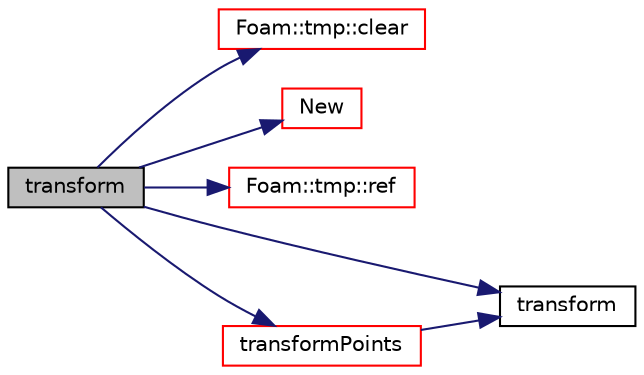 digraph "transform"
{
  bgcolor="transparent";
  edge [fontname="Helvetica",fontsize="10",labelfontname="Helvetica",labelfontsize="10"];
  node [fontname="Helvetica",fontsize="10",shape=record];
  rankdir="LR";
  Node1 [label="transform",height=0.2,width=0.4,color="black", fillcolor="grey75", style="filled", fontcolor="black"];
  Node1 -> Node2 [color="midnightblue",fontsize="10",style="solid",fontname="Helvetica"];
  Node2 [label="Foam::tmp::clear",height=0.2,width=0.4,color="red",URL="$a02691.html#a5b0c20bea8c40bf73b3160cb1e0da350",tooltip="If object pointer points to valid object: "];
  Node1 -> Node3 [color="midnightblue",fontsize="10",style="solid",fontname="Helvetica"];
  Node3 [label="New",height=0.2,width=0.4,color="red",URL="$a10958.html#a9d62cf14554c95e83f83f14909d9e0ec"];
  Node1 -> Node4 [color="midnightblue",fontsize="10",style="solid",fontname="Helvetica"];
  Node4 [label="Foam::tmp::ref",height=0.2,width=0.4,color="red",URL="$a02691.html#a355da090b61b5b48e7435dec5942b7e9",tooltip="Return non-const reference or generate a fatal error. "];
  Node1 -> Node5 [color="midnightblue",fontsize="10",style="solid",fontname="Helvetica"];
  Node5 [label="transform",height=0.2,width=0.4,color="black",URL="$a10958.html#a919915170941701c1223291531ad010c"];
  Node1 -> Node6 [color="midnightblue",fontsize="10",style="solid",fontname="Helvetica"];
  Node6 [label="transformPoints",height=0.2,width=0.4,color="red",URL="$a10958.html#add91e089cef0024bd1800581eed3257d",tooltip="Transform given vectorField of coordinates with the given septernion. "];
  Node6 -> Node5 [color="midnightblue",fontsize="10",style="solid",fontname="Helvetica"];
}
